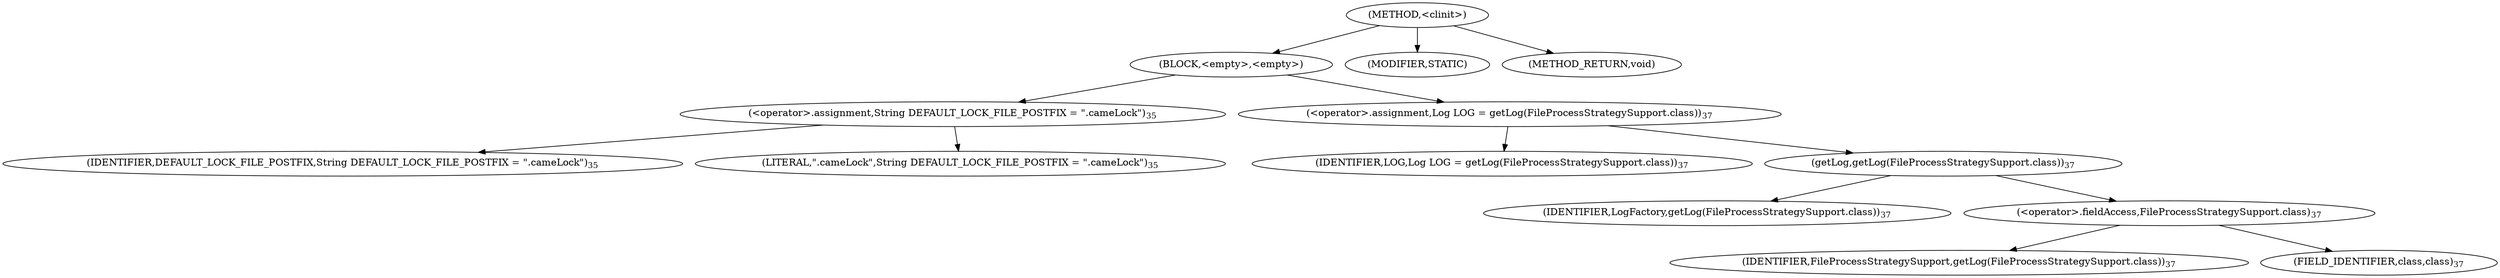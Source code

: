 digraph "&lt;clinit&gt;" {  
"265" [label = <(METHOD,&lt;clinit&gt;)> ]
"266" [label = <(BLOCK,&lt;empty&gt;,&lt;empty&gt;)> ]
"267" [label = <(&lt;operator&gt;.assignment,String DEFAULT_LOCK_FILE_POSTFIX = &quot;.cameLock&quot;)<SUB>35</SUB>> ]
"268" [label = <(IDENTIFIER,DEFAULT_LOCK_FILE_POSTFIX,String DEFAULT_LOCK_FILE_POSTFIX = &quot;.cameLock&quot;)<SUB>35</SUB>> ]
"269" [label = <(LITERAL,&quot;.cameLock&quot;,String DEFAULT_LOCK_FILE_POSTFIX = &quot;.cameLock&quot;)<SUB>35</SUB>> ]
"270" [label = <(&lt;operator&gt;.assignment,Log LOG = getLog(FileProcessStrategySupport.class))<SUB>37</SUB>> ]
"271" [label = <(IDENTIFIER,LOG,Log LOG = getLog(FileProcessStrategySupport.class))<SUB>37</SUB>> ]
"272" [label = <(getLog,getLog(FileProcessStrategySupport.class))<SUB>37</SUB>> ]
"273" [label = <(IDENTIFIER,LogFactory,getLog(FileProcessStrategySupport.class))<SUB>37</SUB>> ]
"274" [label = <(&lt;operator&gt;.fieldAccess,FileProcessStrategySupport.class)<SUB>37</SUB>> ]
"275" [label = <(IDENTIFIER,FileProcessStrategySupport,getLog(FileProcessStrategySupport.class))<SUB>37</SUB>> ]
"276" [label = <(FIELD_IDENTIFIER,class,class)<SUB>37</SUB>> ]
"277" [label = <(MODIFIER,STATIC)> ]
"278" [label = <(METHOD_RETURN,void)> ]
  "265" -> "266" 
  "265" -> "277" 
  "265" -> "278" 
  "266" -> "267" 
  "266" -> "270" 
  "267" -> "268" 
  "267" -> "269" 
  "270" -> "271" 
  "270" -> "272" 
  "272" -> "273" 
  "272" -> "274" 
  "274" -> "275" 
  "274" -> "276" 
}
